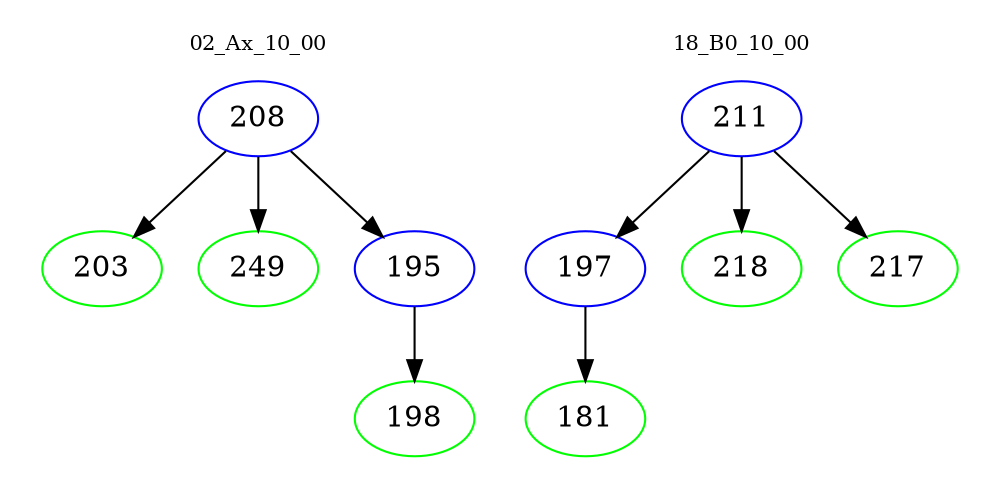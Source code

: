 digraph{
subgraph cluster_0 {
color = white
label = "02_Ax_10_00";
fontsize=10;
T0_208 [label="208", color="blue"]
T0_208 -> T0_203 [color="black"]
T0_203 [label="203", color="green"]
T0_208 -> T0_249 [color="black"]
T0_249 [label="249", color="green"]
T0_208 -> T0_195 [color="black"]
T0_195 [label="195", color="blue"]
T0_195 -> T0_198 [color="black"]
T0_198 [label="198", color="green"]
}
subgraph cluster_1 {
color = white
label = "18_B0_10_00";
fontsize=10;
T1_211 [label="211", color="blue"]
T1_211 -> T1_197 [color="black"]
T1_197 [label="197", color="blue"]
T1_197 -> T1_181 [color="black"]
T1_181 [label="181", color="green"]
T1_211 -> T1_218 [color="black"]
T1_218 [label="218", color="green"]
T1_211 -> T1_217 [color="black"]
T1_217 [label="217", color="green"]
}
}
